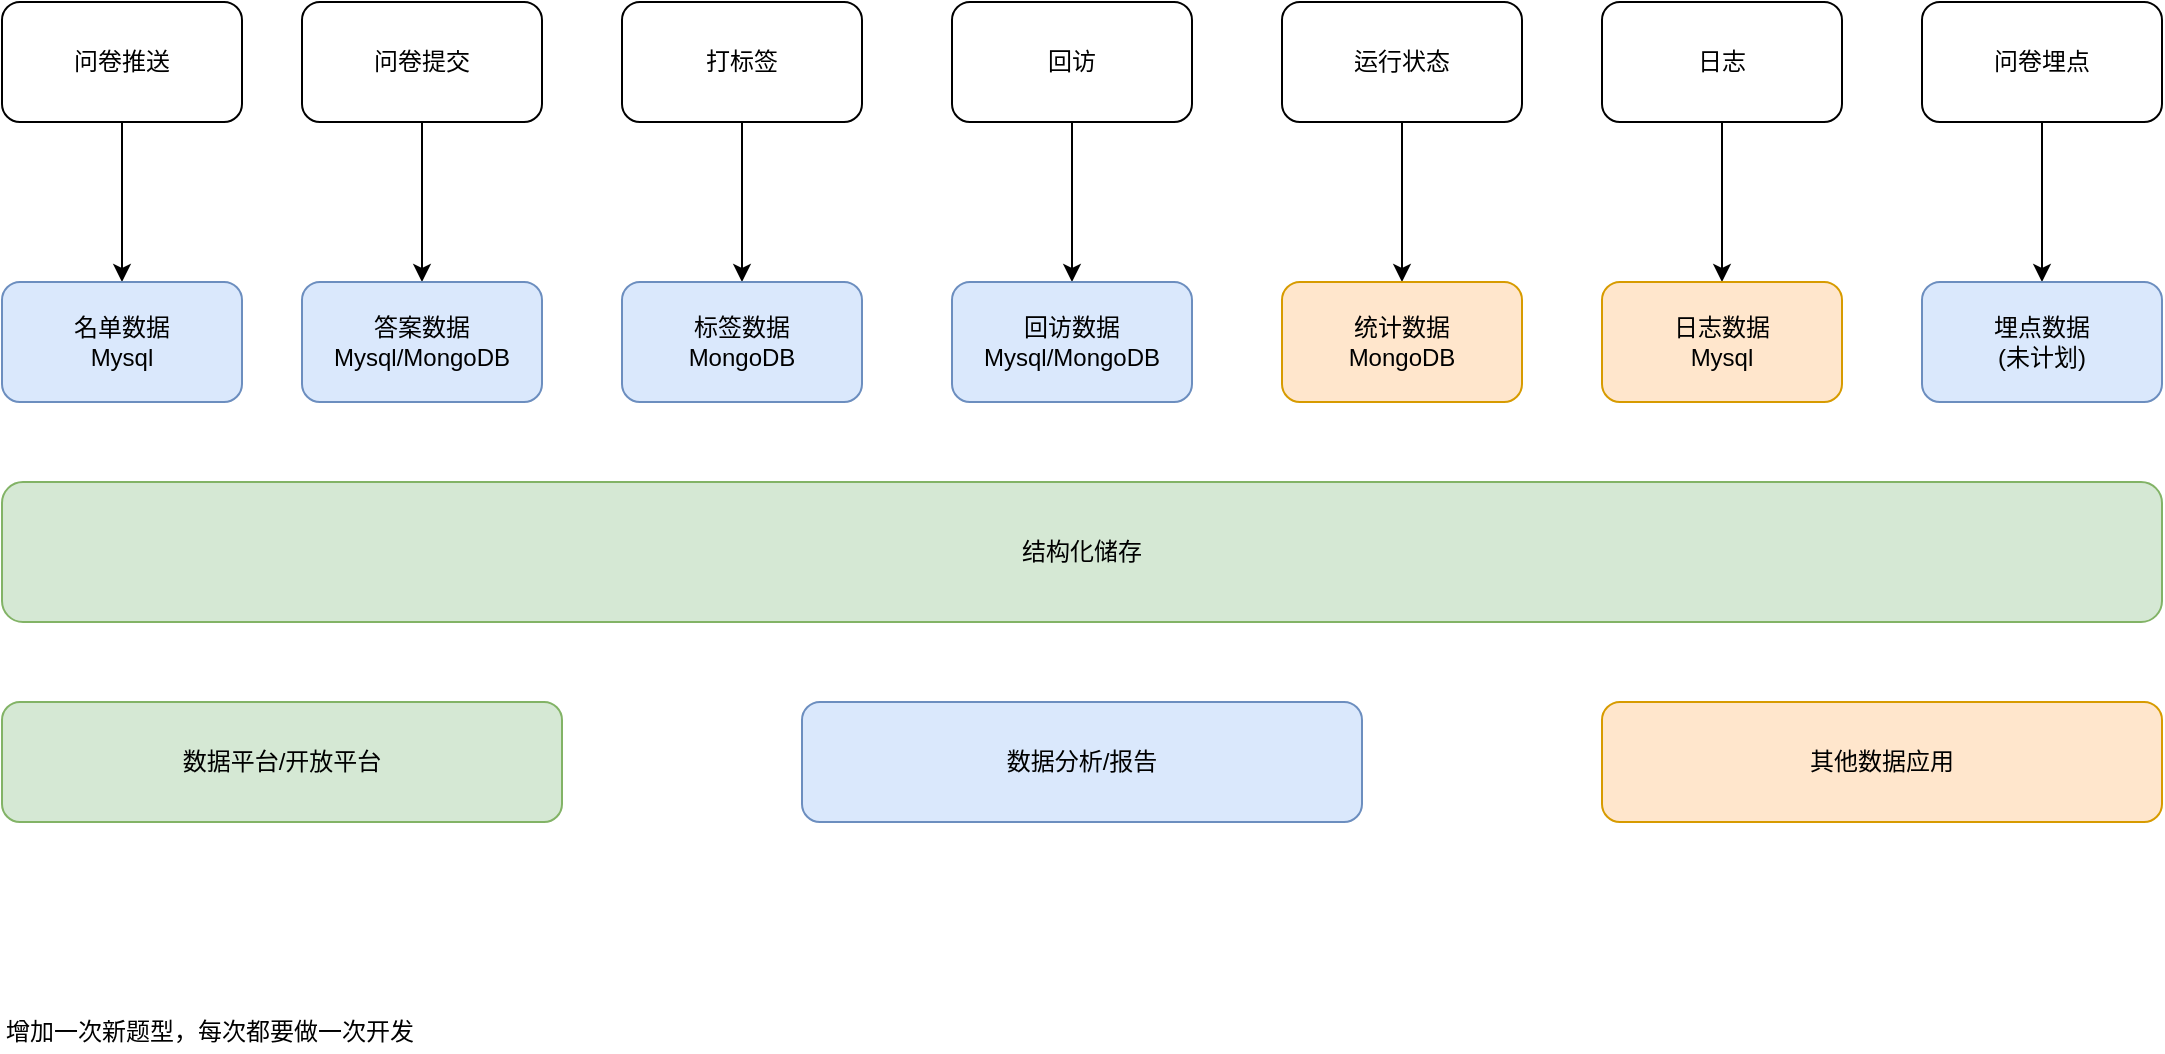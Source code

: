 <mxfile version="10.6.3" type="github"><diagram id="1qdd8K1jBrsahOiI5uuQ" name="Page-1"><mxGraphModel dx="918" dy="585" grid="1" gridSize="10" guides="1" tooltips="1" connect="1" arrows="1" fold="1" page="1" pageScale="1" pageWidth="827" pageHeight="1169" math="0" shadow="0"><root><mxCell id="0"/><mxCell id="1" parent="0"/><mxCell id="bzGM8t5hJH0zgqqlNrET-14" value="" style="edgeStyle=orthogonalEdgeStyle;rounded=0;orthogonalLoop=1;jettySize=auto;html=1;" edge="1" parent="1" source="bzGM8t5hJH0zgqqlNrET-4" target="bzGM8t5hJH0zgqqlNrET-13"><mxGeometry relative="1" as="geometry"/></mxCell><mxCell id="bzGM8t5hJH0zgqqlNrET-4" value="问卷推送" style="rounded=1;whiteSpace=wrap;html=1;" vertex="1" parent="1"><mxGeometry x="400" y="340" width="120" height="60" as="geometry"/></mxCell><mxCell id="bzGM8t5hJH0zgqqlNrET-13" value="名单数据&lt;br&gt;Mysql&lt;br&gt;" style="rounded=1;whiteSpace=wrap;html=1;fillColor=#dae8fc;strokeColor=#6c8ebf;" vertex="1" parent="1"><mxGeometry x="400" y="480" width="120" height="60" as="geometry"/></mxCell><mxCell id="bzGM8t5hJH0zgqqlNrET-16" value="" style="edgeStyle=orthogonalEdgeStyle;rounded=0;orthogonalLoop=1;jettySize=auto;html=1;" edge="1" parent="1" source="bzGM8t5hJH0zgqqlNrET-5" target="bzGM8t5hJH0zgqqlNrET-15"><mxGeometry relative="1" as="geometry"/></mxCell><mxCell id="bzGM8t5hJH0zgqqlNrET-5" value="问卷提交" style="rounded=1;whiteSpace=wrap;html=1;" vertex="1" parent="1"><mxGeometry x="550" y="340" width="120" height="60" as="geometry"/></mxCell><mxCell id="bzGM8t5hJH0zgqqlNrET-15" value="答案数据&lt;br&gt;Mysql/MongoDB&lt;br&gt;" style="rounded=1;whiteSpace=wrap;html=1;fillColor=#dae8fc;strokeColor=#6c8ebf;" vertex="1" parent="1"><mxGeometry x="550" y="480" width="120" height="60" as="geometry"/></mxCell><mxCell id="bzGM8t5hJH0zgqqlNrET-18" value="" style="edgeStyle=orthogonalEdgeStyle;rounded=0;orthogonalLoop=1;jettySize=auto;html=1;" edge="1" parent="1" source="bzGM8t5hJH0zgqqlNrET-7" target="bzGM8t5hJH0zgqqlNrET-17"><mxGeometry relative="1" as="geometry"/></mxCell><mxCell id="bzGM8t5hJH0zgqqlNrET-7" value="打标签" style="rounded=1;whiteSpace=wrap;html=1;" vertex="1" parent="1"><mxGeometry x="710" y="340" width="120" height="60" as="geometry"/></mxCell><mxCell id="bzGM8t5hJH0zgqqlNrET-17" value="标签数据&lt;br&gt;MongoDB&lt;br&gt;" style="rounded=1;whiteSpace=wrap;html=1;fillColor=#dae8fc;strokeColor=#6c8ebf;" vertex="1" parent="1"><mxGeometry x="710" y="480" width="120" height="60" as="geometry"/></mxCell><mxCell id="bzGM8t5hJH0zgqqlNrET-22" value="" style="edgeStyle=orthogonalEdgeStyle;rounded=0;orthogonalLoop=1;jettySize=auto;html=1;" edge="1" parent="1" source="bzGM8t5hJH0zgqqlNrET-9" target="bzGM8t5hJH0zgqqlNrET-21"><mxGeometry relative="1" as="geometry"/></mxCell><mxCell id="bzGM8t5hJH0zgqqlNrET-9" value="回访" style="rounded=1;whiteSpace=wrap;html=1;" vertex="1" parent="1"><mxGeometry x="875" y="340" width="120" height="60" as="geometry"/></mxCell><mxCell id="bzGM8t5hJH0zgqqlNrET-29" value="" style="edgeStyle=orthogonalEdgeStyle;rounded=0;orthogonalLoop=1;jettySize=auto;html=1;" edge="1" parent="1" source="bzGM8t5hJH0zgqqlNrET-26" target="bzGM8t5hJH0zgqqlNrET-28"><mxGeometry relative="1" as="geometry"/></mxCell><mxCell id="bzGM8t5hJH0zgqqlNrET-26" value="运行状态" style="rounded=1;whiteSpace=wrap;html=1;" vertex="1" parent="1"><mxGeometry x="1040" y="340" width="120" height="60" as="geometry"/></mxCell><mxCell id="bzGM8t5hJH0zgqqlNrET-35" value="" style="edgeStyle=orthogonalEdgeStyle;rounded=0;orthogonalLoop=1;jettySize=auto;html=1;" edge="1" parent="1" source="bzGM8t5hJH0zgqqlNrET-32" target="bzGM8t5hJH0zgqqlNrET-34"><mxGeometry relative="1" as="geometry"/></mxCell><mxCell id="bzGM8t5hJH0zgqqlNrET-32" value="日志" style="rounded=1;whiteSpace=wrap;html=1;" vertex="1" parent="1"><mxGeometry x="1200" y="340" width="120" height="60" as="geometry"/></mxCell><mxCell id="bzGM8t5hJH0zgqqlNrET-34" value="日志数据&lt;br&gt;Mysql&lt;br&gt;" style="rounded=1;whiteSpace=wrap;html=1;fillColor=#ffe6cc;strokeColor=#d79b00;" vertex="1" parent="1"><mxGeometry x="1200" y="480" width="120" height="60" as="geometry"/></mxCell><mxCell id="bzGM8t5hJH0zgqqlNrET-28" value="统计数据&lt;br&gt;MongoDB&lt;br&gt;" style="rounded=1;whiteSpace=wrap;html=1;fillColor=#ffe6cc;strokeColor=#d79b00;" vertex="1" parent="1"><mxGeometry x="1040" y="480" width="120" height="60" as="geometry"/></mxCell><mxCell id="bzGM8t5hJH0zgqqlNrET-21" value="回访数据&lt;br&gt;Mysql/MongoDB&lt;br&gt;" style="rounded=1;whiteSpace=wrap;html=1;fillColor=#dae8fc;strokeColor=#6c8ebf;" vertex="1" parent="1"><mxGeometry x="875" y="480" width="120" height="60" as="geometry"/></mxCell><mxCell id="bzGM8t5hJH0zgqqlNrET-36" value="数据平台/开放平台" style="rounded=1;whiteSpace=wrap;html=1;fillColor=#d5e8d4;strokeColor=#82b366;" vertex="1" parent="1"><mxGeometry x="400" y="690" width="280" height="60" as="geometry"/></mxCell><mxCell id="bzGM8t5hJH0zgqqlNrET-42" value="结构化储存" style="rounded=1;whiteSpace=wrap;html=1;fillColor=#d5e8d4;strokeColor=#82b366;" vertex="1" parent="1"><mxGeometry x="400" y="580" width="1080" height="70" as="geometry"/></mxCell><mxCell id="bzGM8t5hJH0zgqqlNrET-46" value="数据分析/报告" style="rounded=1;whiteSpace=wrap;html=1;fillColor=#dae8fc;strokeColor=#6c8ebf;" vertex="1" parent="1"><mxGeometry x="800" y="690" width="280" height="60" as="geometry"/></mxCell><mxCell id="bzGM8t5hJH0zgqqlNrET-47" value="其他数据应用" style="rounded=1;whiteSpace=wrap;html=1;fillColor=#ffe6cc;strokeColor=#d79b00;" vertex="1" parent="1"><mxGeometry x="1200" y="690" width="280" height="60" as="geometry"/></mxCell><mxCell id="bzGM8t5hJH0zgqqlNrET-48" value="" style="edgeStyle=orthogonalEdgeStyle;rounded=0;orthogonalLoop=1;jettySize=auto;html=1;" edge="1" parent="1" source="bzGM8t5hJH0zgqqlNrET-49" target="bzGM8t5hJH0zgqqlNrET-50"><mxGeometry relative="1" as="geometry"/></mxCell><mxCell id="bzGM8t5hJH0zgqqlNrET-49" value="问卷埋点" style="rounded=1;whiteSpace=wrap;html=1;" vertex="1" parent="1"><mxGeometry x="1360" y="340" width="120" height="60" as="geometry"/></mxCell><mxCell id="bzGM8t5hJH0zgqqlNrET-50" value="埋点数据&lt;br&gt;(未计划)&lt;br&gt;" style="rounded=1;whiteSpace=wrap;html=1;fillColor=#dae8fc;strokeColor=#6c8ebf;" vertex="1" parent="1"><mxGeometry x="1360" y="480" width="120" height="60" as="geometry"/></mxCell><mxCell id="bzGM8t5hJH0zgqqlNrET-52" value="增加一次新题型，每次都要做一次开发" style="text;html=1;resizable=0;points=[];autosize=1;align=left;verticalAlign=top;spacingTop=-4;" vertex="1" parent="1"><mxGeometry x="400" y="845" width="220" height="20" as="geometry"/></mxCell></root></mxGraphModel></diagram></mxfile>